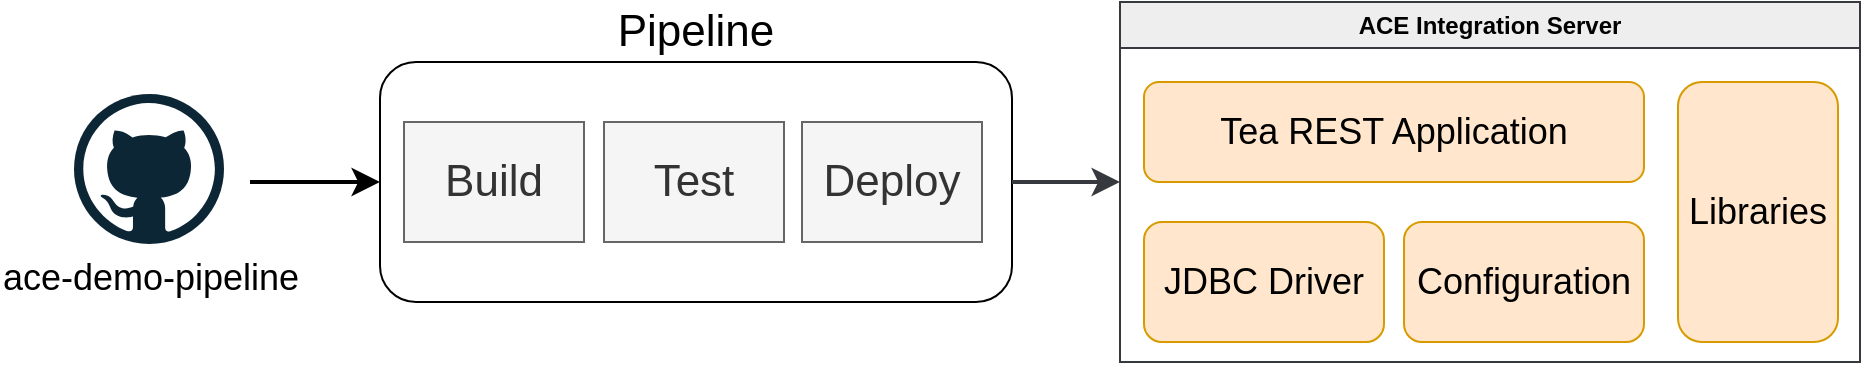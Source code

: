 <mxfile version="24.1.0" type="device">
  <diagram name="Page-1" id="EmwzgHjXN4L9OG_YRLbm">
    <mxGraphModel dx="1405" dy="981" grid="1" gridSize="10" guides="1" tooltips="1" connect="1" arrows="1" fold="1" page="1" pageScale="1" pageWidth="1100" pageHeight="1700" math="0" shadow="0">
      <root>
        <mxCell id="0" />
        <mxCell id="1" parent="0" />
        <mxCell id="kKCmZU7g9CsREEnNZsZf-8" value="Pipeline" style="rounded=1;whiteSpace=wrap;html=1;fontSize=22;fontStyle=0;labelPosition=center;verticalLabelPosition=top;align=center;verticalAlign=bottom;" parent="1" vertex="1">
          <mxGeometry x="190" y="320" width="316" height="120" as="geometry" />
        </mxCell>
        <mxCell id="bC7OHCeX101TMUWNberd-2" value="ace-demo-pipeline" style="dashed=0;outlineConnect=0;html=1;align=center;labelPosition=center;verticalLabelPosition=bottom;verticalAlign=top;shape=mxgraph.weblogos.github;fontSize=18;fontStyle=0" parent="1" vertex="1">
          <mxGeometry x="37" y="336" width="75" height="75" as="geometry" />
        </mxCell>
        <mxCell id="kKCmZU7g9CsREEnNZsZf-9" value="Build" style="rounded=0;whiteSpace=wrap;html=1;fontSize=22;fillColor=#f5f5f5;fontColor=#333333;strokeColor=#666666;fontStyle=0" parent="1" vertex="1">
          <mxGeometry x="202" y="350" width="90" height="60" as="geometry" />
        </mxCell>
        <mxCell id="kKCmZU7g9CsREEnNZsZf-10" value="Test" style="rounded=0;whiteSpace=wrap;html=1;fontSize=22;fillColor=#f5f5f5;fontColor=#333333;strokeColor=#666666;fontStyle=0" parent="1" vertex="1">
          <mxGeometry x="302" y="350" width="90" height="60" as="geometry" />
        </mxCell>
        <mxCell id="4X8OJqOi4j79PQFWo-uC-6" value="Deploy" style="rounded=0;whiteSpace=wrap;html=1;fontSize=22;fillColor=#f5f5f5;fontColor=#333333;strokeColor=#666666;fontStyle=0" parent="1" vertex="1">
          <mxGeometry x="401" y="350" width="90" height="60" as="geometry" />
        </mxCell>
        <mxCell id="4X8OJqOi4j79PQFWo-uC-34" value="" style="edgeStyle=elbowEdgeStyle;elbow=horizontal;endArrow=classic;html=1;curved=0;rounded=0;endSize=8;startSize=8;entryX=0;entryY=0.5;entryDx=0;entryDy=0;strokeWidth=2;fontStyle=0" parent="1" target="kKCmZU7g9CsREEnNZsZf-8" edge="1">
          <mxGeometry width="50" height="50" relative="1" as="geometry">
            <mxPoint x="125" y="380" as="sourcePoint" />
            <mxPoint x="160" y="490" as="targetPoint" />
          </mxGeometry>
        </mxCell>
        <mxCell id="4X8OJqOi4j79PQFWo-uC-38" value="" style="edgeStyle=elbowEdgeStyle;elbow=horizontal;endArrow=classic;html=1;curved=0;rounded=0;endSize=8;startSize=8;exitX=1;exitY=0.5;exitDx=0;exitDy=0;strokeWidth=2;fontStyle=0;entryX=0;entryY=0.5;entryDx=0;entryDy=0;fillColor=#eeeeee;strokeColor=#36393d;" parent="1" source="kKCmZU7g9CsREEnNZsZf-8" target="BKAjRfnR_qwfkiXPqYkl-1" edge="1">
          <mxGeometry width="50" height="50" relative="1" as="geometry">
            <mxPoint x="585" y="570" as="sourcePoint" />
            <mxPoint x="570" y="290" as="targetPoint" />
          </mxGeometry>
        </mxCell>
        <mxCell id="BKAjRfnR_qwfkiXPqYkl-1" value="ACE Integration Server" style="swimlane;whiteSpace=wrap;html=1;fillColor=#eeeeee;strokeColor=#36393d;" parent="1" vertex="1">
          <mxGeometry x="560" y="290" width="370" height="180" as="geometry" />
        </mxCell>
        <mxCell id="BKAjRfnR_qwfkiXPqYkl-2" value="&lt;font style=&quot;font-size: 18px;&quot;&gt;Tea REST Application&lt;/font&gt;" style="rounded=1;whiteSpace=wrap;html=1;fillColor=#ffe6cc;strokeColor=#d79b00;" parent="BKAjRfnR_qwfkiXPqYkl-1" vertex="1">
          <mxGeometry x="12" y="40" width="250" height="50" as="geometry" />
        </mxCell>
        <mxCell id="BKAjRfnR_qwfkiXPqYkl-3" value="&lt;font style=&quot;font-size: 18px;&quot;&gt;Configuration&lt;/font&gt;" style="rounded=1;whiteSpace=wrap;html=1;fillColor=#ffe6cc;strokeColor=#d79b00;" parent="BKAjRfnR_qwfkiXPqYkl-1" vertex="1">
          <mxGeometry x="142" y="110" width="120" height="60" as="geometry" />
        </mxCell>
        <mxCell id="BKAjRfnR_qwfkiXPqYkl-5" value="&lt;font style=&quot;font-size: 18px;&quot;&gt;JDBC Driver&lt;/font&gt;" style="rounded=1;whiteSpace=wrap;html=1;fillColor=#ffe6cc;strokeColor=#d79b00;" parent="BKAjRfnR_qwfkiXPqYkl-1" vertex="1">
          <mxGeometry x="12" y="110" width="120" height="60" as="geometry" />
        </mxCell>
        <mxCell id="BKAjRfnR_qwfkiXPqYkl-4" value="&lt;font style=&quot;font-size: 18px;&quot;&gt;Libraries&lt;/font&gt;" style="rounded=1;whiteSpace=wrap;html=1;fillColor=#ffe6cc;strokeColor=#d79b00;" parent="BKAjRfnR_qwfkiXPqYkl-1" vertex="1">
          <mxGeometry x="279" y="40" width="80" height="130" as="geometry" />
        </mxCell>
      </root>
    </mxGraphModel>
  </diagram>
</mxfile>
